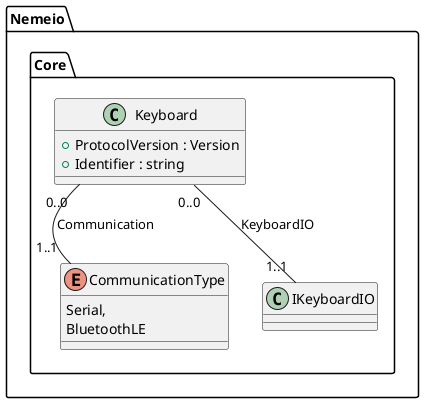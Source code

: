 @startuml

package "Nemeio.Core" {

    together {

        enum CommunicationType {
            Serial,
            BluetoothLE
        }

        class Keyboard {
            + ProtocolVersion : Version
            + Identifier : string
        }

    }

    Keyboard "0..0" -- "1..1" CommunicationType : Communication
    Keyboard "0..0" -- "1..1" IKeyboardIO : KeyboardIO
}

@enduml